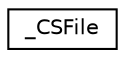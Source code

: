 digraph "Graphical Class Hierarchy"
{
 // LATEX_PDF_SIZE
  edge [fontname="Helvetica",fontsize="10",labelfontname="Helvetica",labelfontsize="10"];
  node [fontname="Helvetica",fontsize="10",shape=record];
  rankdir="LR";
  Node0 [label="_CSFile",height=0.2,width=0.4,color="black", fillcolor="white", style="filled",URL="$struct___c_s_file.html",tooltip=" "];
}
